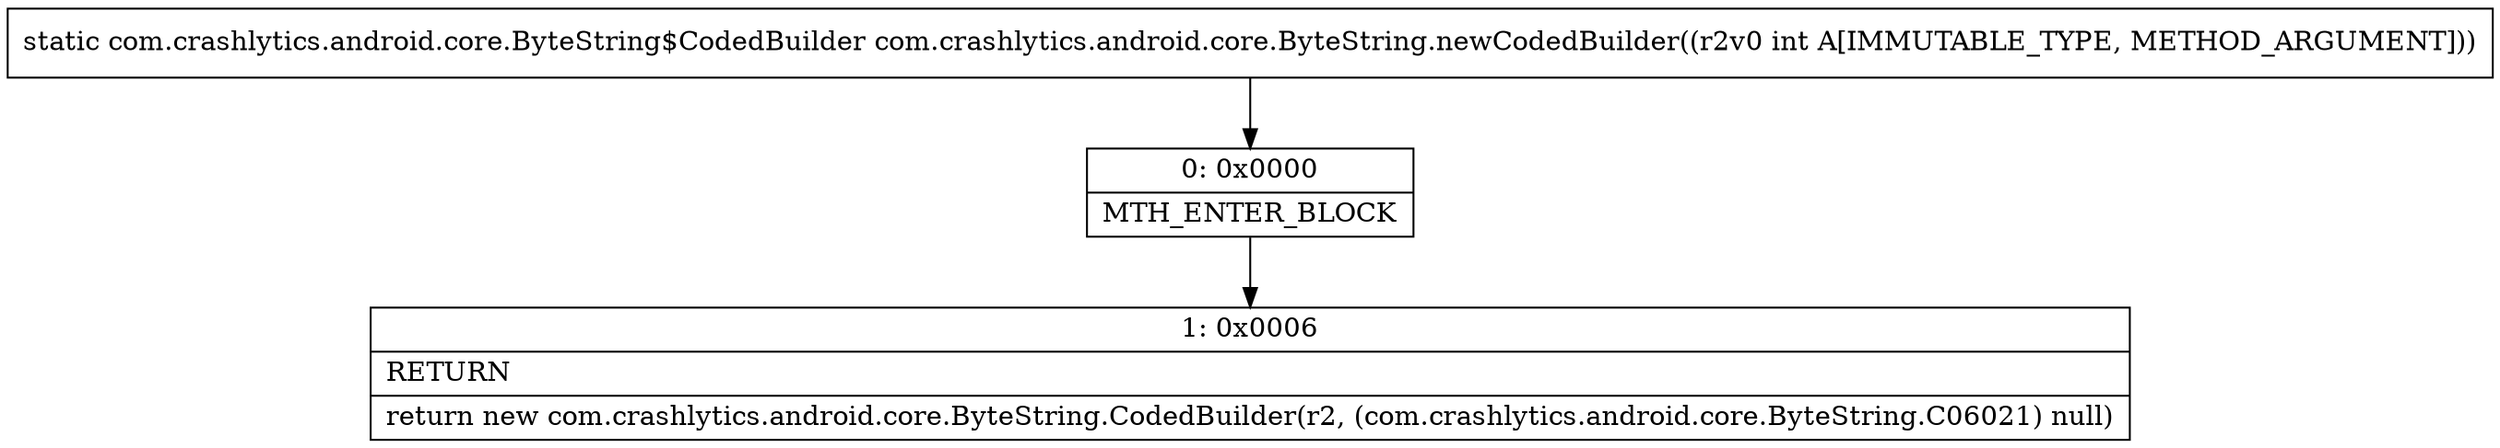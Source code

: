 digraph "CFG forcom.crashlytics.android.core.ByteString.newCodedBuilder(I)Lcom\/crashlytics\/android\/core\/ByteString$CodedBuilder;" {
Node_0 [shape=record,label="{0\:\ 0x0000|MTH_ENTER_BLOCK\l}"];
Node_1 [shape=record,label="{1\:\ 0x0006|RETURN\l|return new com.crashlytics.android.core.ByteString.CodedBuilder(r2, (com.crashlytics.android.core.ByteString.C06021) null)\l}"];
MethodNode[shape=record,label="{static com.crashlytics.android.core.ByteString$CodedBuilder com.crashlytics.android.core.ByteString.newCodedBuilder((r2v0 int A[IMMUTABLE_TYPE, METHOD_ARGUMENT])) }"];
MethodNode -> Node_0;
Node_0 -> Node_1;
}

